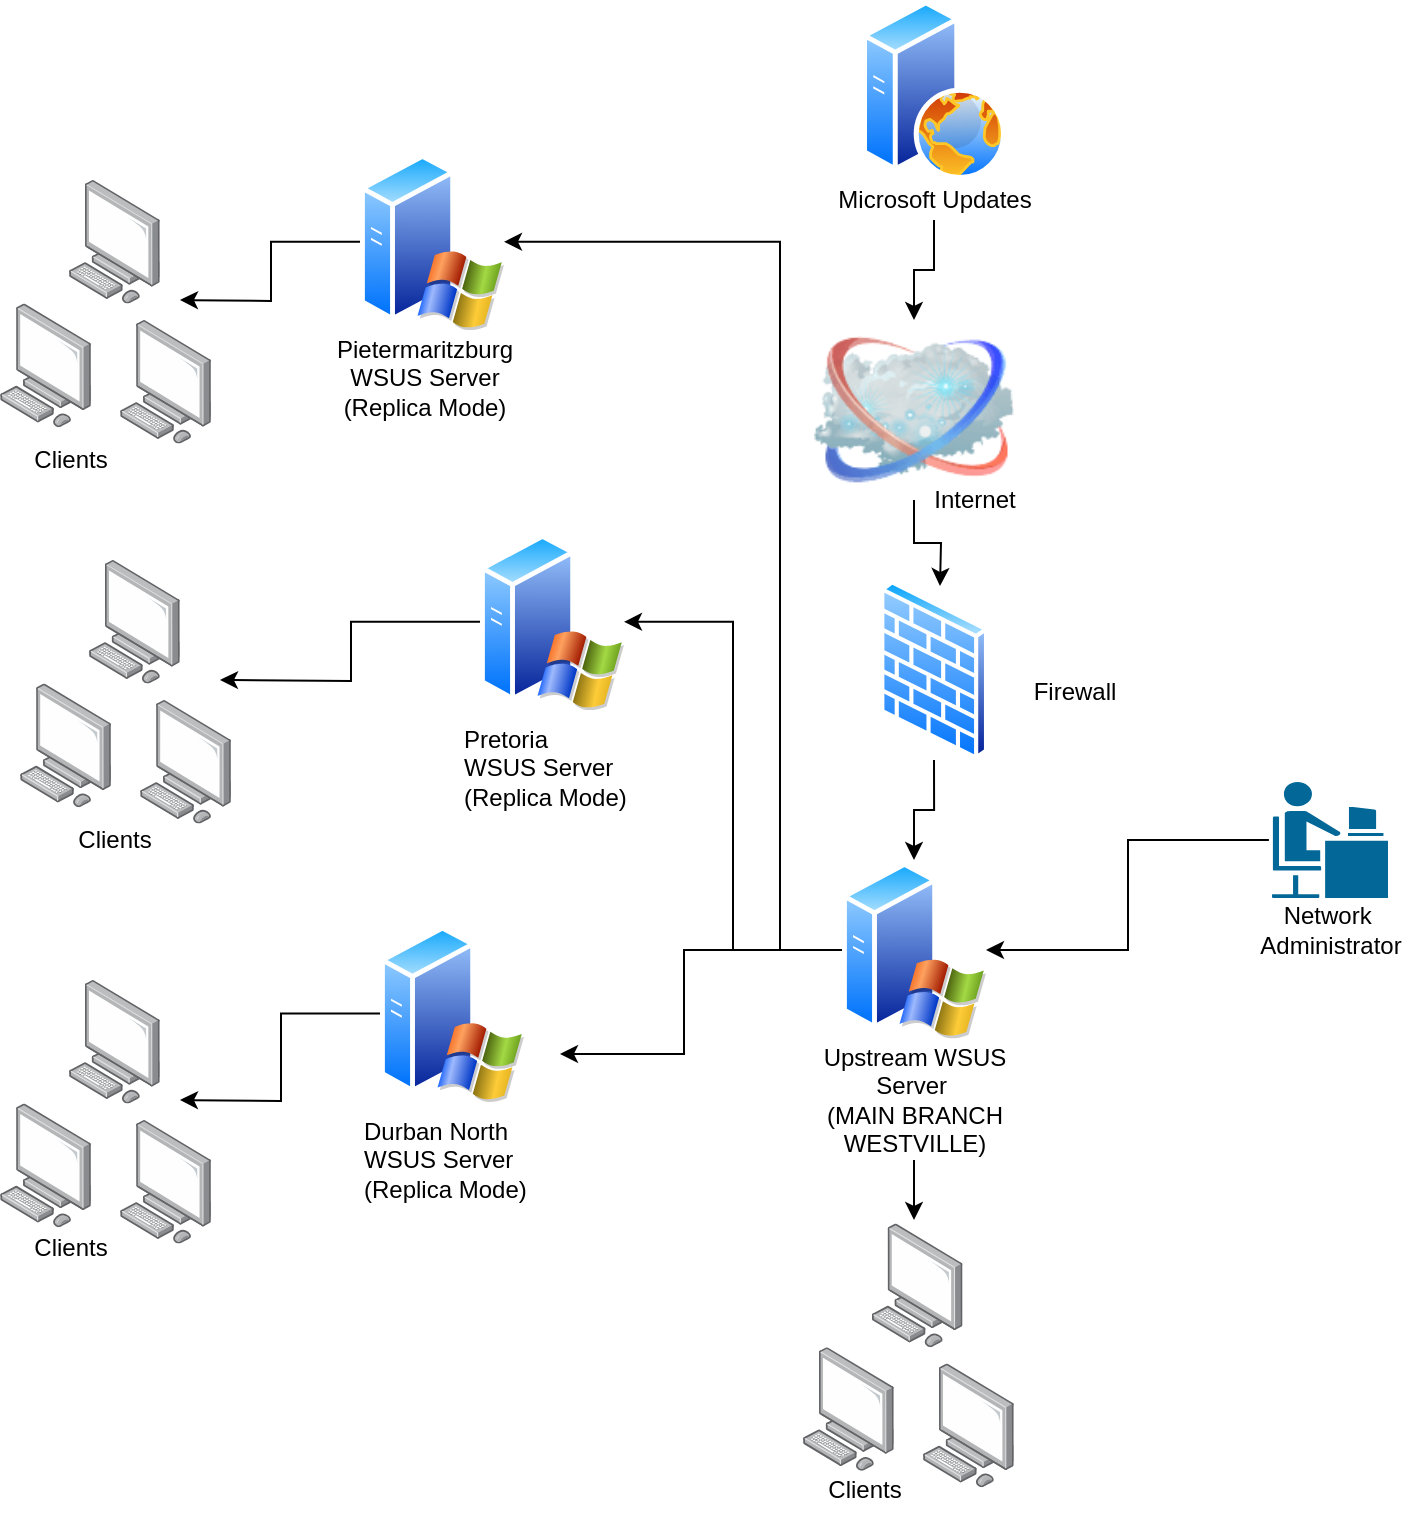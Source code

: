 <mxfile version="14.7.9" type="github">
  <diagram id="komYEie3QTRUpcBvVqPn" name="Page-1">
    <mxGraphModel dx="1092" dy="1716" grid="1" gridSize="10" guides="1" tooltips="1" connect="1" arrows="1" fold="1" page="1" pageScale="1" pageWidth="827" pageHeight="1169" math="0" shadow="0">
      <root>
        <mxCell id="0" />
        <mxCell id="1" parent="0" />
        <mxCell id="149IaNUDBhoptBGHv427-38" value="" style="edgeStyle=orthogonalEdgeStyle;rounded=0;orthogonalLoop=1;jettySize=auto;html=1;" edge="1" parent="1" source="149IaNUDBhoptBGHv427-1">
          <mxGeometry relative="1" as="geometry">
            <mxPoint x="500" y="233" as="targetPoint" />
          </mxGeometry>
        </mxCell>
        <mxCell id="149IaNUDBhoptBGHv427-1" value="" style="image;html=1;image=img/lib/clip_art/networking/Cloud_128x128.png" vertex="1" parent="1">
          <mxGeometry x="437" y="100.0" width="100" height="90" as="geometry" />
        </mxCell>
        <mxCell id="149IaNUDBhoptBGHv427-2" value="" style="aspect=fixed;perimeter=ellipsePerimeter;html=1;align=center;shadow=0;dashed=0;spacingTop=3;image;image=img/lib/active_directory/web_server.svg;" vertex="1" parent="1">
          <mxGeometry x="461" y="-60" width="72" height="90" as="geometry" />
        </mxCell>
        <mxCell id="149IaNUDBhoptBGHv427-46" style="edgeStyle=orthogonalEdgeStyle;rounded=0;orthogonalLoop=1;jettySize=auto;html=1;" edge="1" parent="1" source="149IaNUDBhoptBGHv427-3">
          <mxGeometry relative="1" as="geometry">
            <mxPoint x="120" y="90" as="targetPoint" />
          </mxGeometry>
        </mxCell>
        <mxCell id="149IaNUDBhoptBGHv427-3" value="" style="aspect=fixed;perimeter=ellipsePerimeter;html=1;align=center;shadow=0;dashed=0;spacingTop=3;image;image=img/lib/active_directory/windows_server_2.svg;" vertex="1" parent="1">
          <mxGeometry x="210" y="15.9" width="72" height="90" as="geometry" />
        </mxCell>
        <mxCell id="149IaNUDBhoptBGHv427-45" style="edgeStyle=orthogonalEdgeStyle;rounded=0;orthogonalLoop=1;jettySize=auto;html=1;" edge="1" parent="1" source="149IaNUDBhoptBGHv427-4">
          <mxGeometry relative="1" as="geometry">
            <mxPoint x="140" y="280" as="targetPoint" />
          </mxGeometry>
        </mxCell>
        <mxCell id="149IaNUDBhoptBGHv427-4" value="" style="aspect=fixed;perimeter=ellipsePerimeter;html=1;align=center;shadow=0;dashed=0;spacingTop=3;image;image=img/lib/active_directory/windows_server_2.svg;" vertex="1" parent="1">
          <mxGeometry x="270" y="205.9" width="72" height="90" as="geometry" />
        </mxCell>
        <mxCell id="149IaNUDBhoptBGHv427-42" style="edgeStyle=orthogonalEdgeStyle;rounded=0;orthogonalLoop=1;jettySize=auto;html=1;entryX=1;entryY=0.5;entryDx=0;entryDy=0;" edge="1" parent="1" source="149IaNUDBhoptBGHv427-5" target="149IaNUDBhoptBGHv427-4">
          <mxGeometry relative="1" as="geometry" />
        </mxCell>
        <mxCell id="149IaNUDBhoptBGHv427-43" style="edgeStyle=orthogonalEdgeStyle;rounded=0;orthogonalLoop=1;jettySize=auto;html=1;" edge="1" parent="1" source="149IaNUDBhoptBGHv427-5">
          <mxGeometry relative="1" as="geometry">
            <mxPoint x="310" y="467" as="targetPoint" />
            <Array as="points">
              <mxPoint x="372" y="415" />
              <mxPoint x="372" y="467" />
            </Array>
          </mxGeometry>
        </mxCell>
        <mxCell id="149IaNUDBhoptBGHv427-44" style="edgeStyle=orthogonalEdgeStyle;rounded=0;orthogonalLoop=1;jettySize=auto;html=1;entryX=1;entryY=0.5;entryDx=0;entryDy=0;" edge="1" parent="1" source="149IaNUDBhoptBGHv427-5" target="149IaNUDBhoptBGHv427-3">
          <mxGeometry relative="1" as="geometry">
            <Array as="points">
              <mxPoint x="420" y="415" />
              <mxPoint x="420" y="61" />
            </Array>
          </mxGeometry>
        </mxCell>
        <mxCell id="149IaNUDBhoptBGHv427-5" value="" style="aspect=fixed;perimeter=ellipsePerimeter;html=1;align=center;shadow=0;dashed=0;spacingTop=3;image;image=img/lib/active_directory/windows_server_2.svg;" vertex="1" parent="1">
          <mxGeometry x="451" y="370.0" width="72" height="90" as="geometry" />
        </mxCell>
        <mxCell id="149IaNUDBhoptBGHv427-40" style="edgeStyle=orthogonalEdgeStyle;rounded=0;orthogonalLoop=1;jettySize=auto;html=1;entryX=1;entryY=0.5;entryDx=0;entryDy=0;" edge="1" parent="1" source="149IaNUDBhoptBGHv427-6" target="149IaNUDBhoptBGHv427-5">
          <mxGeometry relative="1" as="geometry" />
        </mxCell>
        <mxCell id="149IaNUDBhoptBGHv427-6" value="" style="shape=mxgraph.cisco.people.androgenous_person;html=1;pointerEvents=1;dashed=0;fillColor=#036897;strokeColor=#ffffff;strokeWidth=2;verticalLabelPosition=bottom;verticalAlign=top;align=center;outlineConnect=0;" vertex="1" parent="1">
          <mxGeometry x="665" y="330" width="60" height="60" as="geometry" />
        </mxCell>
        <mxCell id="149IaNUDBhoptBGHv427-7" value="" style="points=[];aspect=fixed;html=1;align=center;shadow=0;dashed=0;image;image=img/lib/allied_telesis/computer_and_terminals/Personal_Computer.svg;" vertex="1" parent="1">
          <mxGeometry x="64.4" y="30" width="45.6" height="61.8" as="geometry" />
        </mxCell>
        <mxCell id="149IaNUDBhoptBGHv427-8" value="" style="points=[];aspect=fixed;html=1;align=center;shadow=0;dashed=0;image;image=img/lib/allied_telesis/computer_and_terminals/Personal_Computer.svg;" vertex="1" parent="1">
          <mxGeometry x="90" y="100" width="45.6" height="61.8" as="geometry" />
        </mxCell>
        <mxCell id="149IaNUDBhoptBGHv427-9" value="" style="points=[];aspect=fixed;html=1;align=center;shadow=0;dashed=0;image;image=img/lib/allied_telesis/computer_and_terminals/Personal_Computer.svg;" vertex="1" parent="1">
          <mxGeometry x="30" y="91.8" width="45.6" height="61.8" as="geometry" />
        </mxCell>
        <mxCell id="149IaNUDBhoptBGHv427-10" value="" style="points=[];aspect=fixed;html=1;align=center;shadow=0;dashed=0;image;image=img/lib/allied_telesis/computer_and_terminals/Personal_Computer.svg;" vertex="1" parent="1">
          <mxGeometry x="74.4" y="220" width="45.6" height="61.8" as="geometry" />
        </mxCell>
        <mxCell id="149IaNUDBhoptBGHv427-11" value="" style="points=[];aspect=fixed;html=1;align=center;shadow=0;dashed=0;image;image=img/lib/allied_telesis/computer_and_terminals/Personal_Computer.svg;" vertex="1" parent="1">
          <mxGeometry x="100" y="290" width="45.6" height="61.8" as="geometry" />
        </mxCell>
        <mxCell id="149IaNUDBhoptBGHv427-12" value="" style="points=[];aspect=fixed;html=1;align=center;shadow=0;dashed=0;image;image=img/lib/allied_telesis/computer_and_terminals/Personal_Computer.svg;" vertex="1" parent="1">
          <mxGeometry x="40" y="281.8" width="45.6" height="61.8" as="geometry" />
        </mxCell>
        <mxCell id="149IaNUDBhoptBGHv427-39" value="" style="edgeStyle=orthogonalEdgeStyle;rounded=0;orthogonalLoop=1;jettySize=auto;html=1;" edge="1" parent="1" source="149IaNUDBhoptBGHv427-14" target="149IaNUDBhoptBGHv427-5">
          <mxGeometry relative="1" as="geometry" />
        </mxCell>
        <mxCell id="149IaNUDBhoptBGHv427-14" value="" style="aspect=fixed;perimeter=ellipsePerimeter;html=1;align=center;shadow=0;dashed=0;spacingTop=3;image;image=img/lib/active_directory/firewall.svg;" vertex="1" parent="1">
          <mxGeometry x="469.55" y="230" width="54.9" height="90" as="geometry" />
        </mxCell>
        <mxCell id="149IaNUDBhoptBGHv427-37" value="" style="edgeStyle=orthogonalEdgeStyle;rounded=0;orthogonalLoop=1;jettySize=auto;html=1;" edge="1" parent="1" source="149IaNUDBhoptBGHv427-15" target="149IaNUDBhoptBGHv427-1">
          <mxGeometry relative="1" as="geometry" />
        </mxCell>
        <mxCell id="149IaNUDBhoptBGHv427-15" value="Microsoft Updates" style="text;html=1;align=center;verticalAlign=middle;resizable=0;points=[];autosize=1;strokeColor=none;" vertex="1" parent="1">
          <mxGeometry x="442" y="30" width="110" height="20" as="geometry" />
        </mxCell>
        <mxCell id="149IaNUDBhoptBGHv427-17" value="Internet" style="text;html=1;align=center;verticalAlign=middle;resizable=0;points=[];autosize=1;strokeColor=none;" vertex="1" parent="1">
          <mxGeometry x="487" y="180" width="60" height="20" as="geometry" />
        </mxCell>
        <mxCell id="149IaNUDBhoptBGHv427-41" value="" style="edgeStyle=orthogonalEdgeStyle;rounded=0;orthogonalLoop=1;jettySize=auto;html=1;" edge="1" parent="1" source="149IaNUDBhoptBGHv427-18">
          <mxGeometry relative="1" as="geometry">
            <mxPoint x="487" y="550" as="targetPoint" />
          </mxGeometry>
        </mxCell>
        <mxCell id="149IaNUDBhoptBGHv427-18" value="Upstream WSUS &lt;br&gt;Server&amp;nbsp;&lt;br&gt;(MAIN BRANCH&lt;br&gt;WESTVILLE)" style="text;html=1;align=center;verticalAlign=middle;resizable=0;points=[];autosize=1;strokeColor=none;" vertex="1" parent="1">
          <mxGeometry x="432" y="460" width="110" height="60" as="geometry" />
        </mxCell>
        <mxCell id="149IaNUDBhoptBGHv427-19" value="Network&amp;nbsp;&lt;br&gt;Administrator&lt;br&gt;" style="text;html=1;align=center;verticalAlign=middle;resizable=0;points=[];autosize=1;strokeColor=none;" vertex="1" parent="1">
          <mxGeometry x="650" y="390" width="90" height="30" as="geometry" />
        </mxCell>
        <mxCell id="149IaNUDBhoptBGHv427-20" value="Firewall&lt;br&gt;" style="text;html=1;align=center;verticalAlign=middle;resizable=0;points=[];autosize=1;strokeColor=none;" vertex="1" parent="1">
          <mxGeometry x="537" y="275.9" width="60" height="20" as="geometry" />
        </mxCell>
        <mxCell id="149IaNUDBhoptBGHv427-21" value="" style="points=[];aspect=fixed;html=1;align=center;shadow=0;dashed=0;image;image=img/lib/allied_telesis/computer_and_terminals/Personal_Computer.svg;" vertex="1" parent="1">
          <mxGeometry x="465.8" y="551.8" width="45.6" height="61.8" as="geometry" />
        </mxCell>
        <mxCell id="149IaNUDBhoptBGHv427-22" value="" style="points=[];aspect=fixed;html=1;align=center;shadow=0;dashed=0;image;image=img/lib/allied_telesis/computer_and_terminals/Personal_Computer.svg;" vertex="1" parent="1">
          <mxGeometry x="491.4" y="621.8" width="45.6" height="61.8" as="geometry" />
        </mxCell>
        <mxCell id="149IaNUDBhoptBGHv427-23" value="" style="points=[];aspect=fixed;html=1;align=center;shadow=0;dashed=0;image;image=img/lib/allied_telesis/computer_and_terminals/Personal_Computer.svg;" vertex="1" parent="1">
          <mxGeometry x="431.4" y="613.6" width="45.6" height="61.8" as="geometry" />
        </mxCell>
        <mxCell id="149IaNUDBhoptBGHv427-24" value="" style="points=[];aspect=fixed;html=1;align=center;shadow=0;dashed=0;image;image=img/lib/allied_telesis/computer_and_terminals/Personal_Computer.svg;" vertex="1" parent="1">
          <mxGeometry x="64.4" y="430" width="45.6" height="61.8" as="geometry" />
        </mxCell>
        <mxCell id="149IaNUDBhoptBGHv427-25" value="" style="points=[];aspect=fixed;html=1;align=center;shadow=0;dashed=0;image;image=img/lib/allied_telesis/computer_and_terminals/Personal_Computer.svg;" vertex="1" parent="1">
          <mxGeometry x="90" y="500" width="45.6" height="61.8" as="geometry" />
        </mxCell>
        <mxCell id="149IaNUDBhoptBGHv427-26" value="" style="points=[];aspect=fixed;html=1;align=center;shadow=0;dashed=0;image;image=img/lib/allied_telesis/computer_and_terminals/Personal_Computer.svg;" vertex="1" parent="1">
          <mxGeometry x="30" y="491.8" width="45.6" height="61.8" as="geometry" />
        </mxCell>
        <mxCell id="149IaNUDBhoptBGHv427-47" style="edgeStyle=orthogonalEdgeStyle;rounded=0;orthogonalLoop=1;jettySize=auto;html=1;" edge="1" parent="1" source="149IaNUDBhoptBGHv427-27">
          <mxGeometry relative="1" as="geometry">
            <mxPoint x="120" y="490" as="targetPoint" />
          </mxGeometry>
        </mxCell>
        <mxCell id="149IaNUDBhoptBGHv427-27" value="" style="aspect=fixed;perimeter=ellipsePerimeter;html=1;align=center;shadow=0;dashed=0;spacingTop=3;image;image=img/lib/active_directory/windows_server_2.svg;" vertex="1" parent="1">
          <mxGeometry x="220" y="401.8" width="72" height="90" as="geometry" />
        </mxCell>
        <mxCell id="149IaNUDBhoptBGHv427-28" value="Pietermaritzburg&lt;br&gt;WSUS Server&lt;br&gt;(Replica Mode)" style="text;html=1;align=center;verticalAlign=middle;resizable=0;points=[];autosize=1;strokeColor=none;" vertex="1" parent="1">
          <mxGeometry x="192" y="103.6" width="100" height="50" as="geometry" />
        </mxCell>
        <mxCell id="149IaNUDBhoptBGHv427-29" value="Pretoria&lt;br&gt;WSUS Server&lt;br&gt;(Replica Mode)" style="text;whiteSpace=wrap;html=1;" vertex="1" parent="1">
          <mxGeometry x="260" y="295.9" width="110" height="60" as="geometry" />
        </mxCell>
        <mxCell id="149IaNUDBhoptBGHv427-30" value="Durban North WSUS Server&lt;br&gt;(Replica Mode)" style="text;whiteSpace=wrap;html=1;" vertex="1" parent="1">
          <mxGeometry x="210" y="491.8" width="110" height="60" as="geometry" />
        </mxCell>
        <mxCell id="149IaNUDBhoptBGHv427-31" value="Clients" style="text;html=1;align=center;verticalAlign=middle;resizable=0;points=[];autosize=1;strokeColor=none;" vertex="1" parent="1">
          <mxGeometry x="437" y="675.4" width="50" height="20" as="geometry" />
        </mxCell>
        <mxCell id="149IaNUDBhoptBGHv427-32" value="Clients" style="text;html=1;align=center;verticalAlign=middle;resizable=0;points=[];autosize=1;strokeColor=none;" vertex="1" parent="1">
          <mxGeometry x="40" y="553.6" width="50" height="20" as="geometry" />
        </mxCell>
        <mxCell id="149IaNUDBhoptBGHv427-33" value="Clients" style="text;html=1;align=center;verticalAlign=middle;resizable=0;points=[];autosize=1;strokeColor=none;" vertex="1" parent="1">
          <mxGeometry x="62.2" y="350" width="50" height="20" as="geometry" />
        </mxCell>
        <mxCell id="149IaNUDBhoptBGHv427-34" value="Clients" style="text;html=1;align=center;verticalAlign=middle;resizable=0;points=[];autosize=1;strokeColor=none;" vertex="1" parent="1">
          <mxGeometry x="40" y="160" width="50" height="20" as="geometry" />
        </mxCell>
      </root>
    </mxGraphModel>
  </diagram>
</mxfile>
